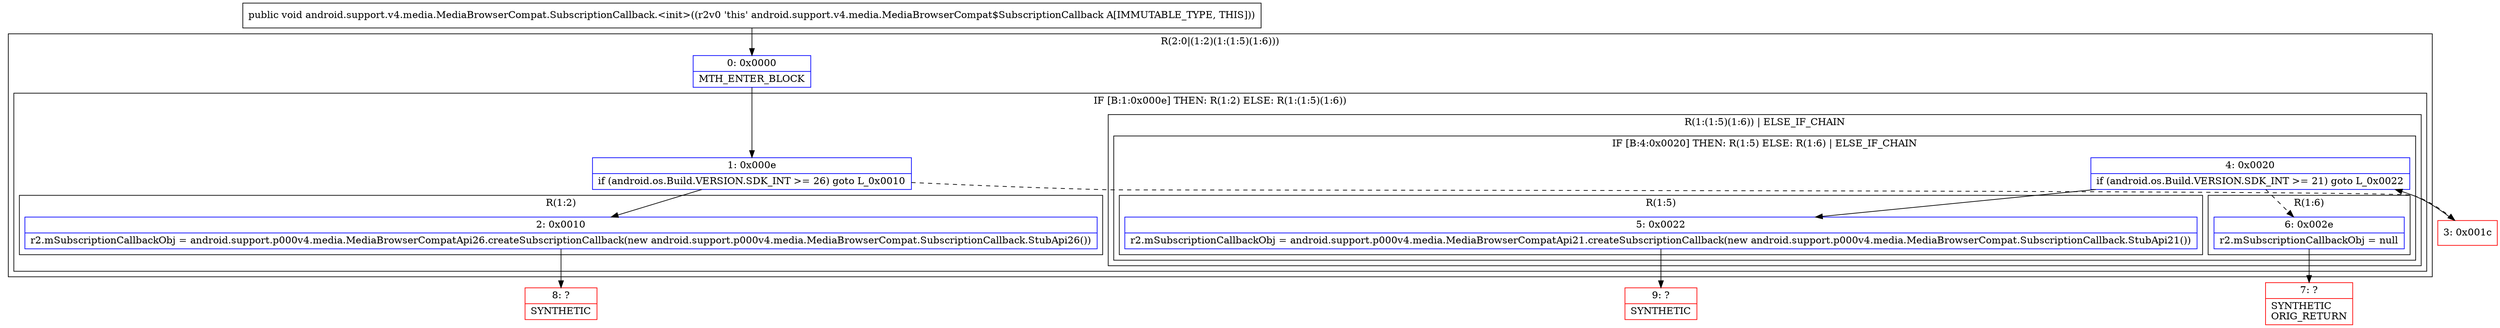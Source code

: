 digraph "CFG forandroid.support.v4.media.MediaBrowserCompat.SubscriptionCallback.\<init\>()V" {
subgraph cluster_Region_392439626 {
label = "R(2:0|(1:2)(1:(1:5)(1:6)))";
node [shape=record,color=blue];
Node_0 [shape=record,label="{0\:\ 0x0000|MTH_ENTER_BLOCK\l}"];
subgraph cluster_IfRegion_600567729 {
label = "IF [B:1:0x000e] THEN: R(1:2) ELSE: R(1:(1:5)(1:6))";
node [shape=record,color=blue];
Node_1 [shape=record,label="{1\:\ 0x000e|if (android.os.Build.VERSION.SDK_INT \>= 26) goto L_0x0010\l}"];
subgraph cluster_Region_1826259292 {
label = "R(1:2)";
node [shape=record,color=blue];
Node_2 [shape=record,label="{2\:\ 0x0010|r2.mSubscriptionCallbackObj = android.support.p000v4.media.MediaBrowserCompatApi26.createSubscriptionCallback(new android.support.p000v4.media.MediaBrowserCompat.SubscriptionCallback.StubApi26())\l}"];
}
subgraph cluster_Region_1537204710 {
label = "R(1:(1:5)(1:6)) | ELSE_IF_CHAIN\l";
node [shape=record,color=blue];
subgraph cluster_IfRegion_1844958120 {
label = "IF [B:4:0x0020] THEN: R(1:5) ELSE: R(1:6) | ELSE_IF_CHAIN\l";
node [shape=record,color=blue];
Node_4 [shape=record,label="{4\:\ 0x0020|if (android.os.Build.VERSION.SDK_INT \>= 21) goto L_0x0022\l}"];
subgraph cluster_Region_289218496 {
label = "R(1:5)";
node [shape=record,color=blue];
Node_5 [shape=record,label="{5\:\ 0x0022|r2.mSubscriptionCallbackObj = android.support.p000v4.media.MediaBrowserCompatApi21.createSubscriptionCallback(new android.support.p000v4.media.MediaBrowserCompat.SubscriptionCallback.StubApi21())\l}"];
}
subgraph cluster_Region_701873370 {
label = "R(1:6)";
node [shape=record,color=blue];
Node_6 [shape=record,label="{6\:\ 0x002e|r2.mSubscriptionCallbackObj = null\l}"];
}
}
}
}
}
Node_3 [shape=record,color=red,label="{3\:\ 0x001c}"];
Node_7 [shape=record,color=red,label="{7\:\ ?|SYNTHETIC\lORIG_RETURN\l}"];
Node_8 [shape=record,color=red,label="{8\:\ ?|SYNTHETIC\l}"];
Node_9 [shape=record,color=red,label="{9\:\ ?|SYNTHETIC\l}"];
MethodNode[shape=record,label="{public void android.support.v4.media.MediaBrowserCompat.SubscriptionCallback.\<init\>((r2v0 'this' android.support.v4.media.MediaBrowserCompat$SubscriptionCallback A[IMMUTABLE_TYPE, THIS])) }"];
MethodNode -> Node_0;
Node_0 -> Node_1;
Node_1 -> Node_2;
Node_1 -> Node_3[style=dashed];
Node_2 -> Node_8;
Node_4 -> Node_5;
Node_4 -> Node_6[style=dashed];
Node_5 -> Node_9;
Node_6 -> Node_7;
Node_3 -> Node_4;
}

